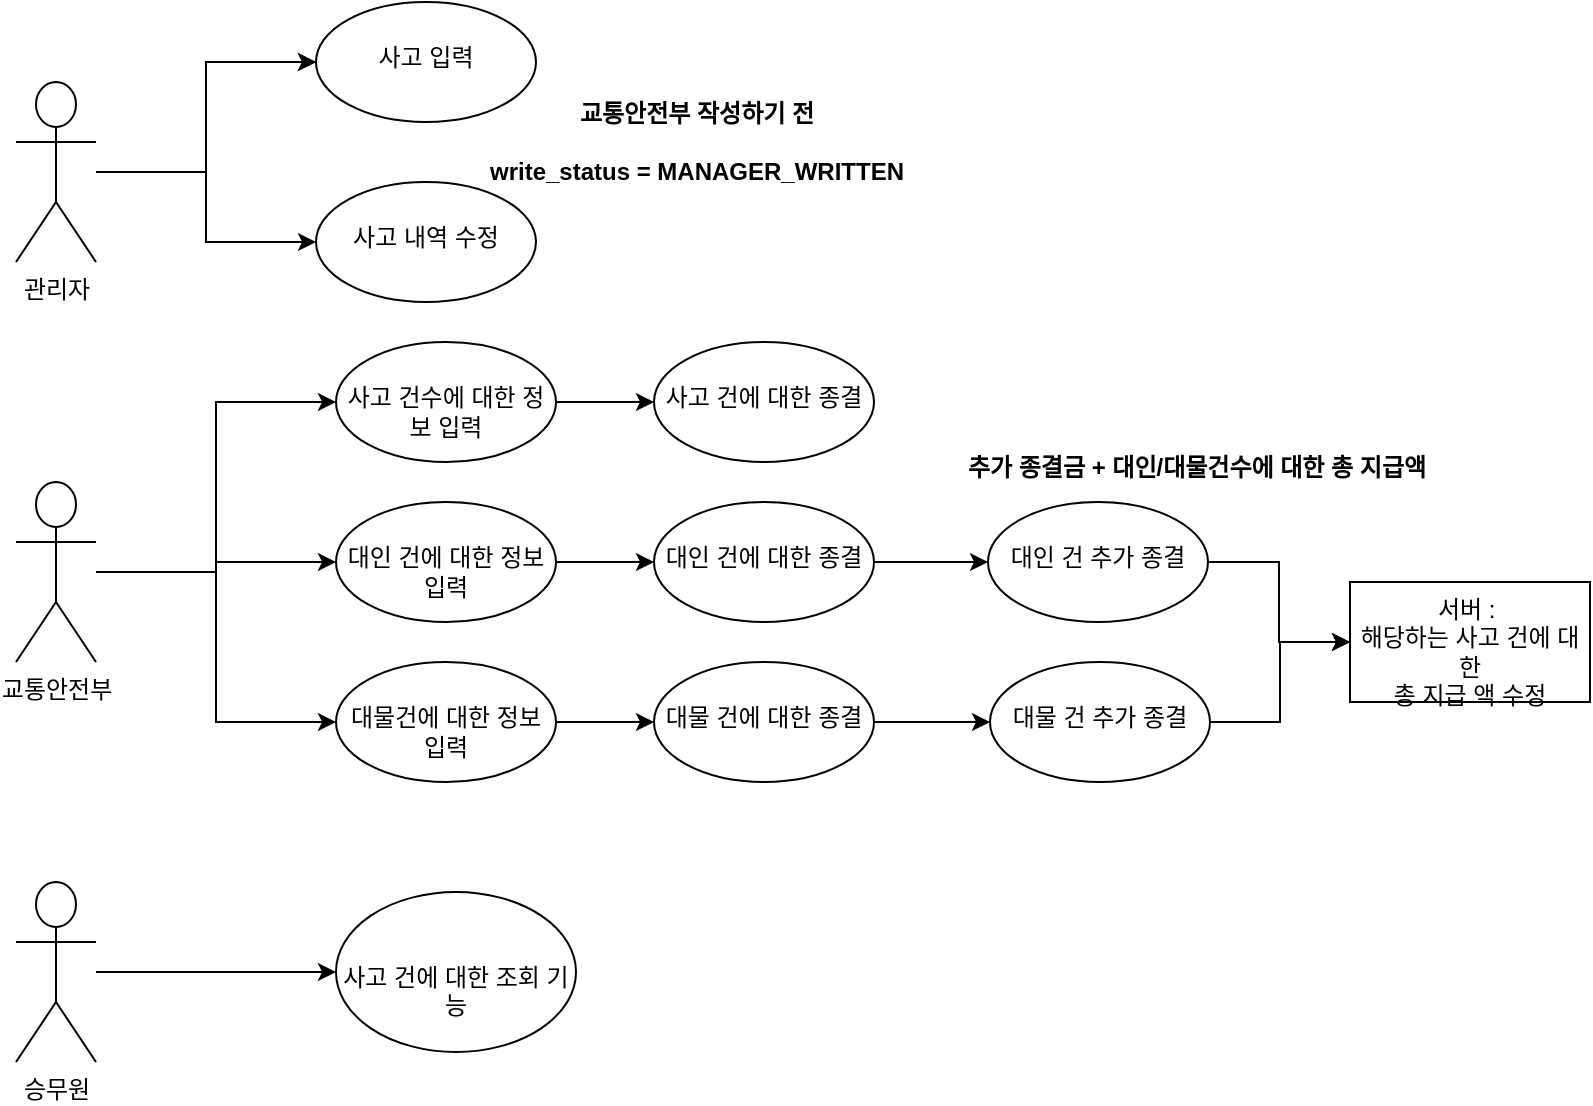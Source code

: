 <mxfile version="28.0.9">
  <diagram name="페이지-1" id="RwPGuKCCtPlLq2A5x1nv">
    <mxGraphModel dx="1499" dy="651" grid="1" gridSize="10" guides="1" tooltips="1" connect="1" arrows="1" fold="1" page="1" pageScale="1" pageWidth="827" pageHeight="1169" math="0" shadow="0">
      <root>
        <mxCell id="0" />
        <mxCell id="1" parent="0" />
        <mxCell id="bEbvpU-wlbyCxERsacxX-14" value="" style="edgeStyle=orthogonalEdgeStyle;rounded=0;orthogonalLoop=1;jettySize=auto;html=1;" edge="1" parent="1" source="bEbvpU-wlbyCxERsacxX-4" target="bEbvpU-wlbyCxERsacxX-13">
          <mxGeometry relative="1" as="geometry" />
        </mxCell>
        <mxCell id="bEbvpU-wlbyCxERsacxX-17" value="" style="edgeStyle=orthogonalEdgeStyle;rounded=0;orthogonalLoop=1;jettySize=auto;html=1;" edge="1" parent="1" source="bEbvpU-wlbyCxERsacxX-4" target="bEbvpU-wlbyCxERsacxX-13">
          <mxGeometry relative="1" as="geometry" />
        </mxCell>
        <mxCell id="bEbvpU-wlbyCxERsacxX-19" value="" style="edgeStyle=orthogonalEdgeStyle;rounded=0;orthogonalLoop=1;jettySize=auto;html=1;" edge="1" parent="1" source="bEbvpU-wlbyCxERsacxX-4" target="bEbvpU-wlbyCxERsacxX-18">
          <mxGeometry relative="1" as="geometry" />
        </mxCell>
        <mxCell id="bEbvpU-wlbyCxERsacxX-4" value="관리자&lt;div&gt;&lt;br&gt;&lt;/div&gt;" style="shape=umlActor;verticalLabelPosition=bottom;verticalAlign=top;html=1;" vertex="1" parent="1">
          <mxGeometry x="40" y="80" width="40" height="90" as="geometry" />
        </mxCell>
        <mxCell id="bEbvpU-wlbyCxERsacxX-22" value="" style="edgeStyle=orthogonalEdgeStyle;rounded=0;orthogonalLoop=1;jettySize=auto;html=1;" edge="1" parent="1" source="bEbvpU-wlbyCxERsacxX-5" target="bEbvpU-wlbyCxERsacxX-21">
          <mxGeometry relative="1" as="geometry">
            <Array as="points">
              <mxPoint x="140" y="325" />
              <mxPoint x="140" y="240" />
            </Array>
          </mxGeometry>
        </mxCell>
        <mxCell id="bEbvpU-wlbyCxERsacxX-28" style="edgeStyle=orthogonalEdgeStyle;rounded=0;orthogonalLoop=1;jettySize=auto;html=1;" edge="1" parent="1" source="bEbvpU-wlbyCxERsacxX-5" target="bEbvpU-wlbyCxERsacxX-24">
          <mxGeometry relative="1" as="geometry" />
        </mxCell>
        <mxCell id="bEbvpU-wlbyCxERsacxX-29" style="edgeStyle=orthogonalEdgeStyle;rounded=0;orthogonalLoop=1;jettySize=auto;html=1;" edge="1" parent="1" source="bEbvpU-wlbyCxERsacxX-5" target="bEbvpU-wlbyCxERsacxX-25">
          <mxGeometry relative="1" as="geometry" />
        </mxCell>
        <mxCell id="bEbvpU-wlbyCxERsacxX-5" value="교통안전부" style="shape=umlActor;verticalLabelPosition=bottom;verticalAlign=top;html=1;" vertex="1" parent="1">
          <mxGeometry x="40" y="280" width="40" height="90" as="geometry" />
        </mxCell>
        <mxCell id="bEbvpU-wlbyCxERsacxX-39" value="" style="edgeStyle=orthogonalEdgeStyle;rounded=0;orthogonalLoop=1;jettySize=auto;html=1;" edge="1" parent="1" source="bEbvpU-wlbyCxERsacxX-6" target="bEbvpU-wlbyCxERsacxX-38">
          <mxGeometry relative="1" as="geometry" />
        </mxCell>
        <mxCell id="bEbvpU-wlbyCxERsacxX-6" value="승무원" style="shape=umlActor;verticalLabelPosition=bottom;verticalAlign=top;html=1;" vertex="1" parent="1">
          <mxGeometry x="40" y="480" width="40" height="90" as="geometry" />
        </mxCell>
        <mxCell id="bEbvpU-wlbyCxERsacxX-13" value="&lt;br&gt;사고 입력" style="ellipse;whiteSpace=wrap;html=1;verticalAlign=top;" vertex="1" parent="1">
          <mxGeometry x="190" y="40" width="110" height="60" as="geometry" />
        </mxCell>
        <mxCell id="bEbvpU-wlbyCxERsacxX-18" value="&lt;br&gt;사고 내역 수정" style="ellipse;whiteSpace=wrap;html=1;verticalAlign=top;" vertex="1" parent="1">
          <mxGeometry x="190" y="130" width="110" height="60" as="geometry" />
        </mxCell>
        <mxCell id="bEbvpU-wlbyCxERsacxX-20" value="교통안전부 작성하기 전&lt;br/&gt;&lt;br&gt;write_status = MANAGER_WRITTEN" style="text;align=center;fontStyle=1;verticalAlign=middle;spacingLeft=3;spacingRight=3;strokeColor=none;rotatable=0;points=[[0,0.5],[1,0.5]];portConstraint=eastwest;html=1;" vertex="1" parent="1">
          <mxGeometry x="340" y="70" width="80" height="80" as="geometry" />
        </mxCell>
        <mxCell id="bEbvpU-wlbyCxERsacxX-46" style="edgeStyle=orthogonalEdgeStyle;rounded=0;orthogonalLoop=1;jettySize=auto;html=1;" edge="1" parent="1" source="bEbvpU-wlbyCxERsacxX-21" target="bEbvpU-wlbyCxERsacxX-43">
          <mxGeometry relative="1" as="geometry" />
        </mxCell>
        <mxCell id="bEbvpU-wlbyCxERsacxX-21" value="&lt;br&gt;사고 건수에 대한 정보 입력" style="ellipse;whiteSpace=wrap;html=1;verticalAlign=top;" vertex="1" parent="1">
          <mxGeometry x="200" y="210" width="110" height="60" as="geometry" />
        </mxCell>
        <mxCell id="bEbvpU-wlbyCxERsacxX-48" value="" style="edgeStyle=orthogonalEdgeStyle;rounded=0;orthogonalLoop=1;jettySize=auto;html=1;" edge="1" parent="1" source="bEbvpU-wlbyCxERsacxX-24" target="bEbvpU-wlbyCxERsacxX-47">
          <mxGeometry relative="1" as="geometry" />
        </mxCell>
        <mxCell id="bEbvpU-wlbyCxERsacxX-24" value="&lt;br&gt;대인 건에 대한 정보 입력" style="ellipse;whiteSpace=wrap;html=1;verticalAlign=top;" vertex="1" parent="1">
          <mxGeometry x="200" y="290" width="110" height="60" as="geometry" />
        </mxCell>
        <mxCell id="bEbvpU-wlbyCxERsacxX-50" value="" style="edgeStyle=orthogonalEdgeStyle;rounded=0;orthogonalLoop=1;jettySize=auto;html=1;" edge="1" parent="1" source="bEbvpU-wlbyCxERsacxX-25" target="bEbvpU-wlbyCxERsacxX-49">
          <mxGeometry relative="1" as="geometry" />
        </mxCell>
        <mxCell id="bEbvpU-wlbyCxERsacxX-25" value="&lt;br&gt;대물건에 대한 정보 입력" style="ellipse;whiteSpace=wrap;html=1;verticalAlign=top;" vertex="1" parent="1">
          <mxGeometry x="200" y="370" width="110" height="60" as="geometry" />
        </mxCell>
        <mxCell id="bEbvpU-wlbyCxERsacxX-36" value="" style="edgeStyle=orthogonalEdgeStyle;rounded=0;orthogonalLoop=1;jettySize=auto;html=1;" edge="1" parent="1" source="bEbvpU-wlbyCxERsacxX-26" target="bEbvpU-wlbyCxERsacxX-35">
          <mxGeometry relative="1" as="geometry" />
        </mxCell>
        <mxCell id="bEbvpU-wlbyCxERsacxX-26" value="&lt;br&gt;대인 건 추가 종결" style="ellipse;whiteSpace=wrap;html=1;verticalAlign=top;" vertex="1" parent="1">
          <mxGeometry x="526" y="290" width="110" height="60" as="geometry" />
        </mxCell>
        <mxCell id="bEbvpU-wlbyCxERsacxX-37" style="edgeStyle=orthogonalEdgeStyle;rounded=0;orthogonalLoop=1;jettySize=auto;html=1;entryX=0;entryY=0.5;entryDx=0;entryDy=0;" edge="1" parent="1" source="bEbvpU-wlbyCxERsacxX-27" target="bEbvpU-wlbyCxERsacxX-35">
          <mxGeometry relative="1" as="geometry" />
        </mxCell>
        <mxCell id="bEbvpU-wlbyCxERsacxX-27" value="&lt;br&gt;대물 건 추가 종결" style="ellipse;whiteSpace=wrap;html=1;verticalAlign=top;" vertex="1" parent="1">
          <mxGeometry x="527" y="370" width="110" height="60" as="geometry" />
        </mxCell>
        <mxCell id="bEbvpU-wlbyCxERsacxX-32" value="추가 종결금 + 대인/대물건수에 대한 총 지급액" style="text;align=center;fontStyle=1;verticalAlign=middle;spacingLeft=3;spacingRight=3;strokeColor=none;rotatable=0;points=[[0,0.5],[1,0.5]];portConstraint=eastwest;html=1;" vertex="1" parent="1">
          <mxGeometry x="590" y="260" width="80" height="26" as="geometry" />
        </mxCell>
        <mxCell id="bEbvpU-wlbyCxERsacxX-35" value="서버 :&amp;nbsp;&lt;br&gt;해당하는 사고 건에 대한&lt;br&gt;총 지급 액 수정" style="whiteSpace=wrap;html=1;verticalAlign=top;" vertex="1" parent="1">
          <mxGeometry x="707" y="330" width="120" height="60" as="geometry" />
        </mxCell>
        <mxCell id="bEbvpU-wlbyCxERsacxX-38" value="&lt;br&gt;&lt;br&gt;사고 건에 대한 조회 기능" style="ellipse;whiteSpace=wrap;html=1;verticalAlign=top;" vertex="1" parent="1">
          <mxGeometry x="200" y="485" width="120" height="80" as="geometry" />
        </mxCell>
        <mxCell id="bEbvpU-wlbyCxERsacxX-43" value="&lt;br&gt;사고 건에 대한 종결" style="ellipse;whiteSpace=wrap;html=1;verticalAlign=top;" vertex="1" parent="1">
          <mxGeometry x="359" y="210" width="110" height="60" as="geometry" />
        </mxCell>
        <mxCell id="bEbvpU-wlbyCxERsacxX-51" style="edgeStyle=orthogonalEdgeStyle;rounded=0;orthogonalLoop=1;jettySize=auto;html=1;entryX=0;entryY=0.5;entryDx=0;entryDy=0;" edge="1" parent="1" source="bEbvpU-wlbyCxERsacxX-47" target="bEbvpU-wlbyCxERsacxX-26">
          <mxGeometry relative="1" as="geometry" />
        </mxCell>
        <mxCell id="bEbvpU-wlbyCxERsacxX-47" value="&lt;br&gt;대인 건에 대한 종결" style="ellipse;whiteSpace=wrap;html=1;verticalAlign=top;" vertex="1" parent="1">
          <mxGeometry x="359" y="290" width="110" height="60" as="geometry" />
        </mxCell>
        <mxCell id="bEbvpU-wlbyCxERsacxX-52" style="edgeStyle=orthogonalEdgeStyle;rounded=0;orthogonalLoop=1;jettySize=auto;html=1;entryX=0;entryY=0.5;entryDx=0;entryDy=0;" edge="1" parent="1" source="bEbvpU-wlbyCxERsacxX-49" target="bEbvpU-wlbyCxERsacxX-27">
          <mxGeometry relative="1" as="geometry" />
        </mxCell>
        <mxCell id="bEbvpU-wlbyCxERsacxX-49" value="&lt;br&gt;대물 건에 대한 종결" style="ellipse;whiteSpace=wrap;html=1;verticalAlign=top;" vertex="1" parent="1">
          <mxGeometry x="359" y="370" width="110" height="60" as="geometry" />
        </mxCell>
      </root>
    </mxGraphModel>
  </diagram>
</mxfile>
